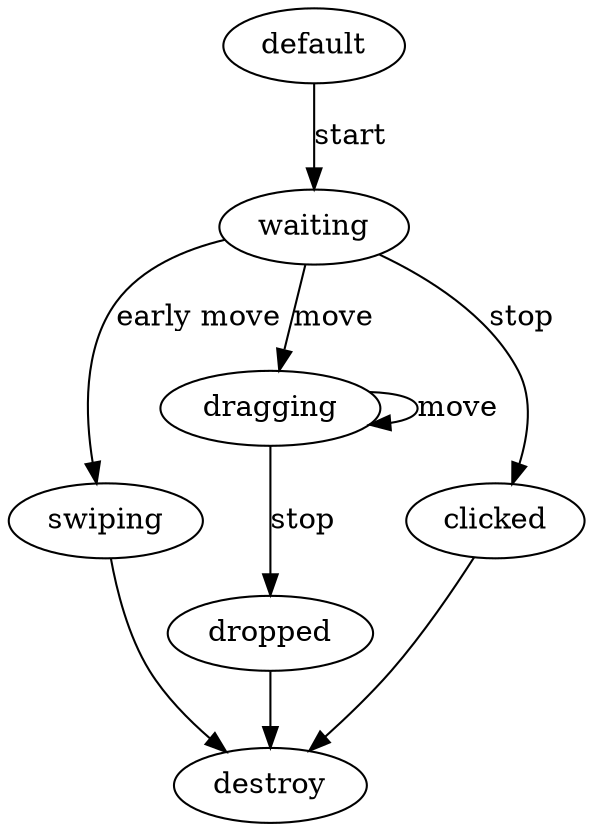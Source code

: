 digraph {
  default -> waiting [label="start"]
  waiting -> swiping [label="early move"]
  swiping -> destroy
  waiting -> dragging [label="move"]
  waiting -> clicked [label="stop"]
  clicked -> destroy
  dragging -> dragging [label="move"]
  dragging -> dropped [label="stop"]
  dropped -> destroy
}
